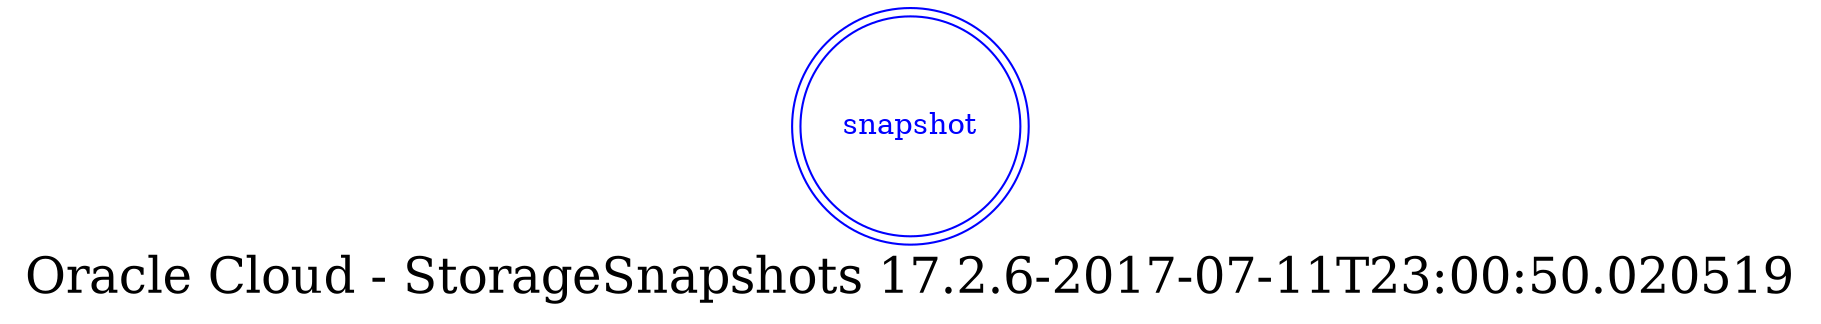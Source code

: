 digraph LexiconGraph {
graph[label="Oracle Cloud - StorageSnapshots 17.2.6-2017-07-11T23:00:50.020519", fontsize=24]
splines=true
"snapshot" [color=blue, fontcolor=blue, shape=doublecircle]
}
